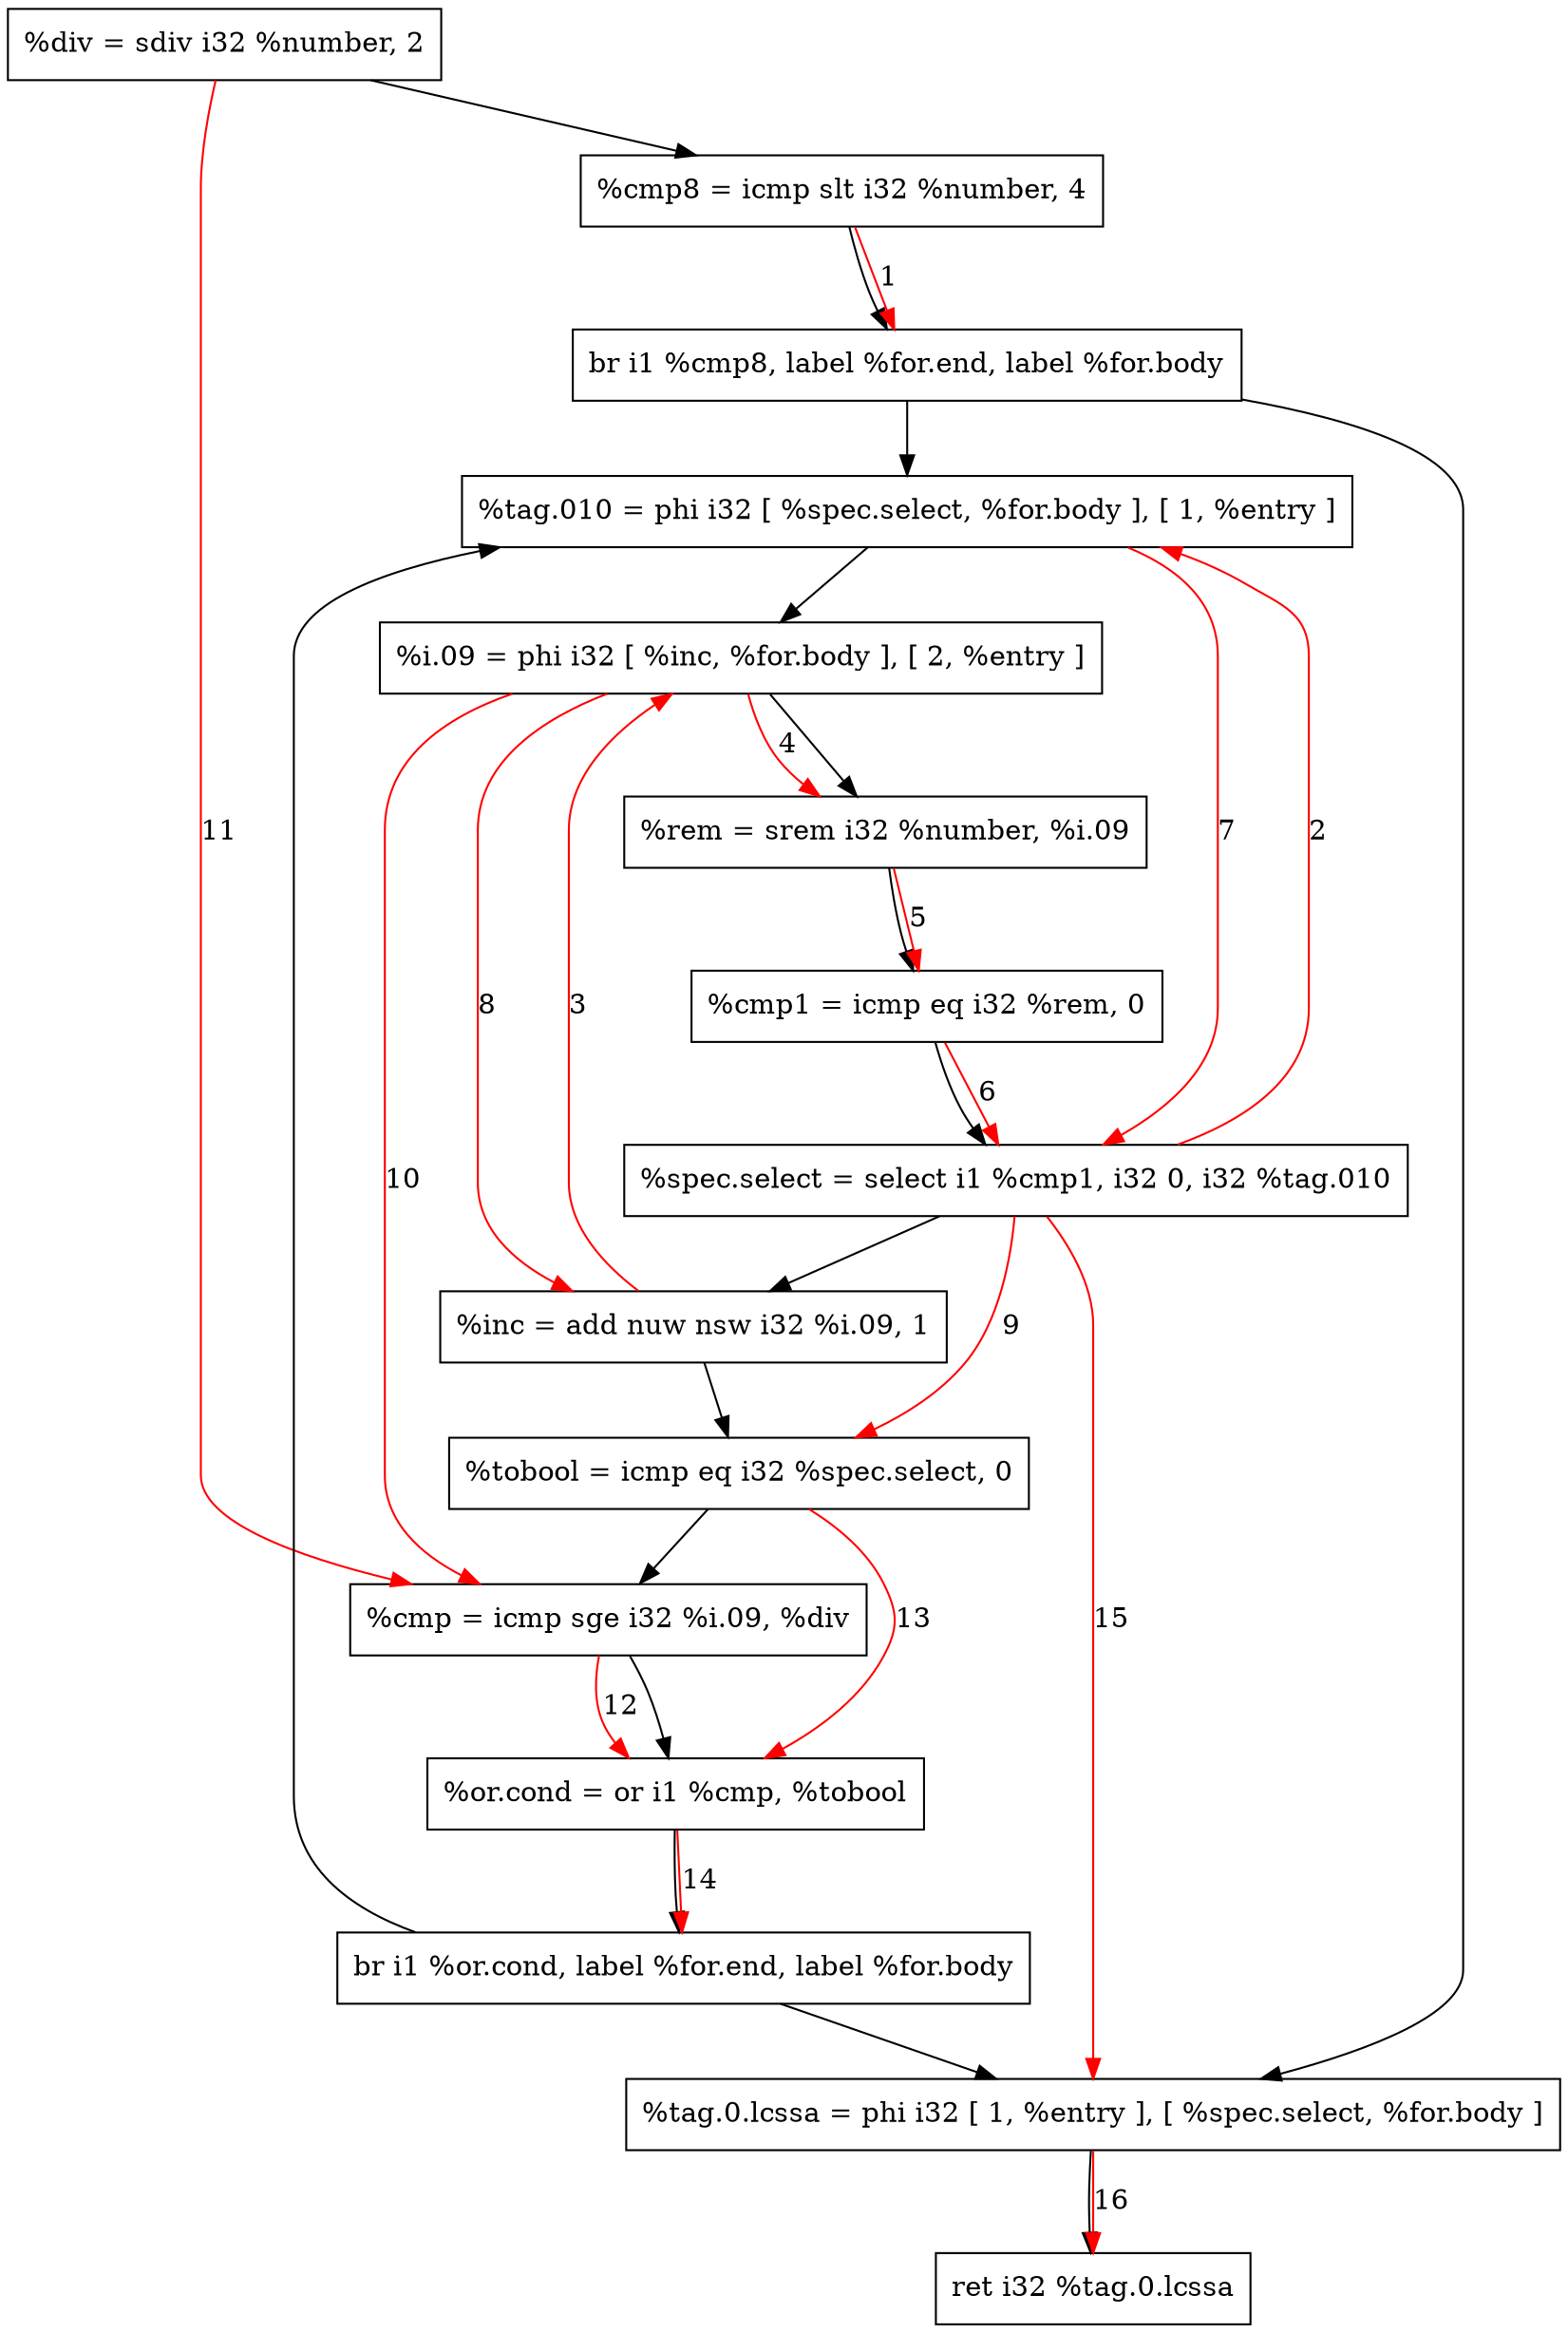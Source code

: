 digraph "CDFG for'isPrime' function" {
	Node0x559907ff2140[shape=record, label="  %div = sdiv i32 %number, 2"]
	Node0x559907ff21e0[shape=record, label="  %cmp8 = icmp slt i32 %number, 4"]
	Node0x559907f79c98[shape=record, label="  br i1 %cmp8, label %for.end, label %for.body"]
	Node0x559907ff2428[shape=record, label="  %tag.010 = phi i32 [ %spec.select, %for.body ], [ 1, %entry ]"]
	Node0x559907ff2598[shape=record, label="  %i.09 = phi i32 [ %inc, %for.body ], [ 2, %entry ]"]
	Node0x559907ff2680[shape=record, label="  %rem = srem i32 %number, %i.09"]
	Node0x559907ff2710[shape=record, label="  %cmp1 = icmp eq i32 %rem, 0"]
	Node0x559907f79db8[shape=record, label="  %spec.select = select i1 %cmp1, i32 0, i32 %tag.010"]
	Node0x559907ff27a0[shape=record, label="  %inc = add nuw nsw i32 %i.09, 1"]
	Node0x559907ff2810[shape=record, label="  %tobool = icmp eq i32 %spec.select, 0"]
	Node0x559907ff2a40[shape=record, label="  %cmp = icmp sge i32 %i.09, %div"]
	Node0x559907ff2ad0[shape=record, label="  %or.cond = or i1 %cmp, %tobool"]
	Node0x559907f85228[shape=record, label="  br i1 %or.cond, label %for.end, label %for.body"]
	Node0x559907ff2b38[shape=record, label="  %tag.0.lcssa = phi i32 [ 1, %entry ], [ %spec.select, %for.body ]"]
	Node0x559907ff2098[shape=record, label="  ret i32 %tag.0.lcssa"]
	Node0x559907ff2140 -> Node0x559907ff21e0
	Node0x559907ff21e0 -> Node0x559907f79c98
	Node0x559907f79c98 -> Node0x559907ff2b38
	Node0x559907f79c98 -> Node0x559907ff2428
	Node0x559907ff2428 -> Node0x559907ff2598
	Node0x559907ff2598 -> Node0x559907ff2680
	Node0x559907ff2680 -> Node0x559907ff2710
	Node0x559907ff2710 -> Node0x559907f79db8
	Node0x559907f79db8 -> Node0x559907ff27a0
	Node0x559907ff27a0 -> Node0x559907ff2810
	Node0x559907ff2810 -> Node0x559907ff2a40
	Node0x559907ff2a40 -> Node0x559907ff2ad0
	Node0x559907ff2ad0 -> Node0x559907f85228
	Node0x559907f85228 -> Node0x559907ff2b38
	Node0x559907f85228 -> Node0x559907ff2428
	Node0x559907ff2b38 -> Node0x559907ff2098
edge [color=red]
	Node0x559907ff21e0 -> Node0x559907f79c98[label="1"]
	Node0x559907f79db8 -> Node0x559907ff2428[label="2"]
	Node0x559907ff27a0 -> Node0x559907ff2598[label="3"]
	Node0x559907ff2598 -> Node0x559907ff2680[label="4"]
	Node0x559907ff2680 -> Node0x559907ff2710[label="5"]
	Node0x559907ff2710 -> Node0x559907f79db8[label="6"]
	Node0x559907ff2428 -> Node0x559907f79db8[label="7"]
	Node0x559907ff2598 -> Node0x559907ff27a0[label="8"]
	Node0x559907f79db8 -> Node0x559907ff2810[label="9"]
	Node0x559907ff2598 -> Node0x559907ff2a40[label="10"]
	Node0x559907ff2140 -> Node0x559907ff2a40[label="11"]
	Node0x559907ff2a40 -> Node0x559907ff2ad0[label="12"]
	Node0x559907ff2810 -> Node0x559907ff2ad0[label="13"]
	Node0x559907ff2ad0 -> Node0x559907f85228[label="14"]
	Node0x559907f79db8 -> Node0x559907ff2b38[label="15"]
	Node0x559907ff2b38 -> Node0x559907ff2098[label="16"]
}
